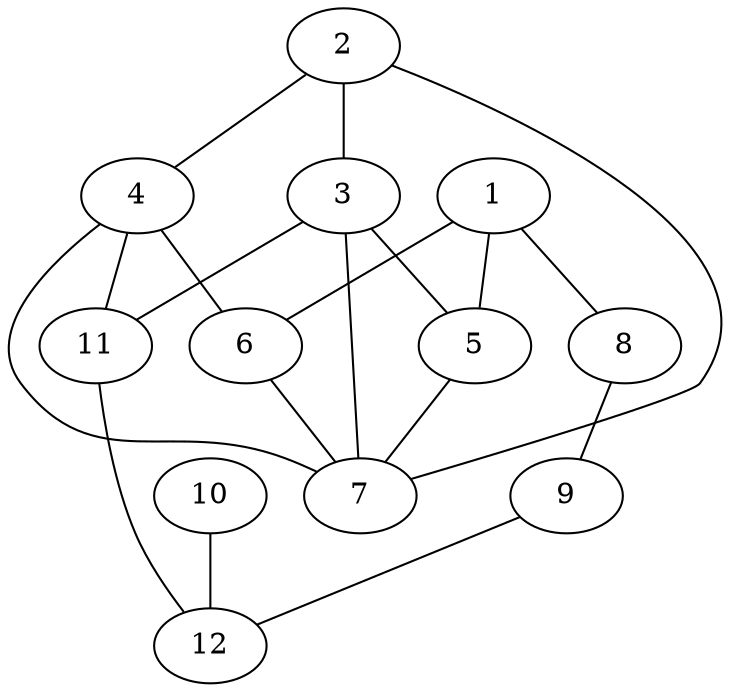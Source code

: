 graph G {
1;
2;
3;
4;
5;
6;
7;
8;
9;
10;
11;
12;
1 -- 5;
1 -- 6;
1 -- 8;
2 -- 3;
2 -- 4;
2 -- 7;
3 -- 5;
3 -- 7;
3 -- 11;
4 -- 6;
4 -- 7;
4 -- 11;
5 -- 7;
6 -- 7;
8 -- 9;
9 -- 12;
10 -- 12;
11 -- 12;
}
